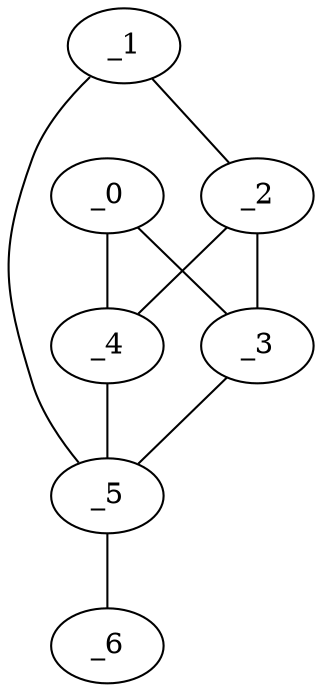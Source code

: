 graph EP1_0124 {
	_0	 [x="2.24389",
		y="2.7264"];
	_3	 [x="0.541384",
		y="2.92834"];
	_0 -- _3;
	_4	 [x="0.696647",
		y="1.4548"];
	_0 -- _4;
	_1	 [x="2.77756",
		y="0.841927"];
	_2	 [x="0.973294",
		y="0.90686"];
	_1 -- _2;
	_5	 [x="1.88",
		y="1.75"];
	_1 -- _5;
	_2 -- _3;
	_2 -- _4;
	_3 -- _5;
	_4 -- _5;
	_6	 [x="1.36396",
		y="1.42501"];
	_5 -- _6;
}
